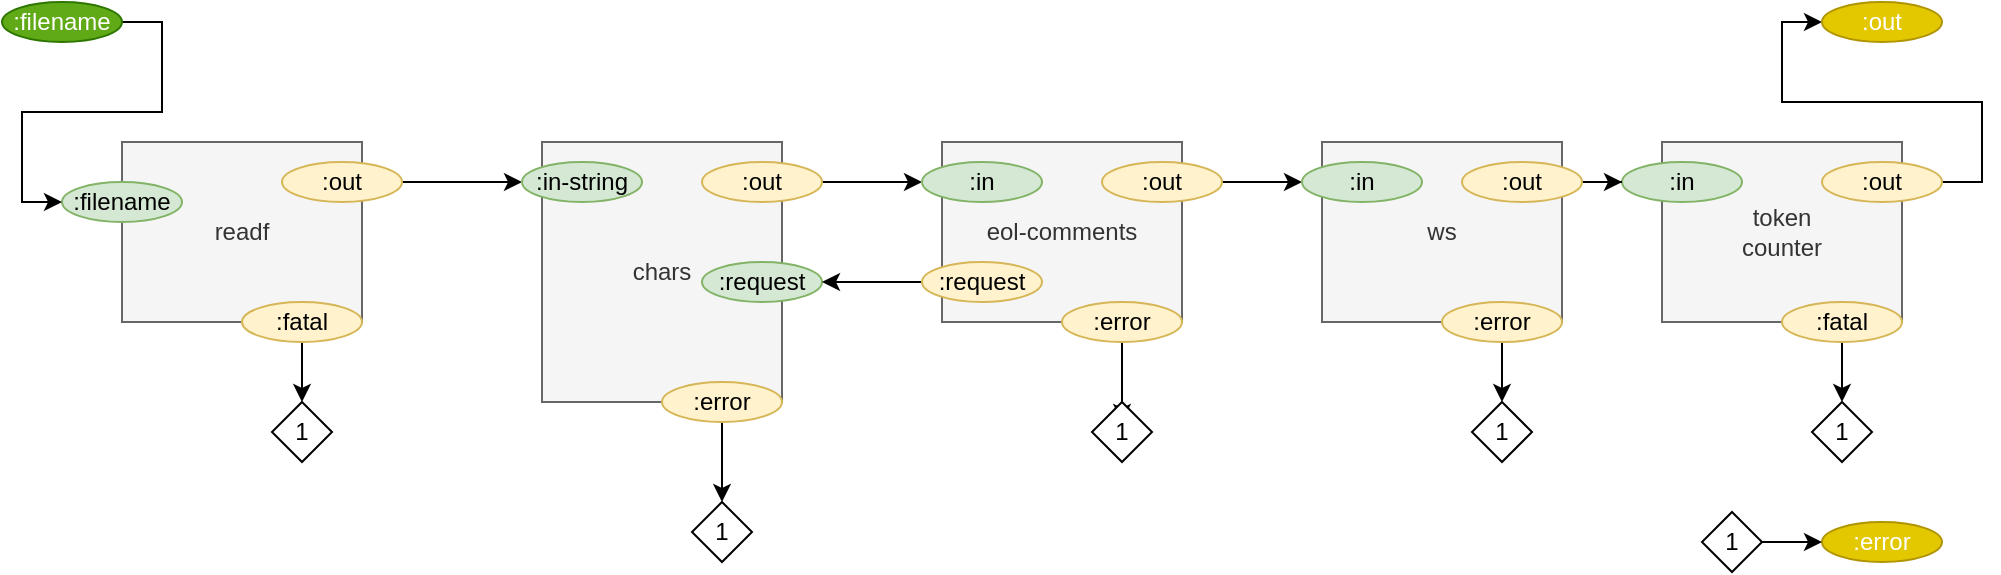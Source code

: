 <mxfile version="12.4.2" type="device" pages="1"><diagram id="hai6q6W5TaRHIEUdOGdj" name="Page-1"><mxGraphModel dx="1106" dy="785" grid="1" gridSize="10" guides="1" tooltips="1" connect="1" arrows="1" fold="1" page="1" pageScale="1" pageWidth="1100" pageHeight="850" math="0" shadow="0"><root><mxCell id="0"/><mxCell id="1" parent="0"/><mxCell id="-Ofa5MyZ8mQBo4dOfDhe-1" value="readf" style="rounded=0;whiteSpace=wrap;html=1;fillColor=#f5f5f5;strokeColor=#666666;fontColor=#333333;" vertex="1" parent="1"><mxGeometry x="70" y="110" width="120" height="90" as="geometry"/></mxCell><mxCell id="-Ofa5MyZ8mQBo4dOfDhe-3" value="token&lt;br&gt;counter" style="rounded=0;whiteSpace=wrap;html=1;fillColor=#f5f5f5;strokeColor=#666666;fontColor=#333333;" vertex="1" parent="1"><mxGeometry x="840" y="110" width="120" height="90" as="geometry"/></mxCell><mxCell id="-Ofa5MyZ8mQBo4dOfDhe-4" value="chars" style="rounded=0;whiteSpace=wrap;html=1;fillColor=#f5f5f5;strokeColor=#666666;fontColor=#333333;" vertex="1" parent="1"><mxGeometry x="280" y="110" width="120" height="130" as="geometry"/></mxCell><mxCell id="-Ofa5MyZ8mQBo4dOfDhe-5" value="eol-comments" style="rounded=0;whiteSpace=wrap;html=1;fillColor=#f5f5f5;strokeColor=#666666;fontColor=#333333;" vertex="1" parent="1"><mxGeometry x="480" y="110" width="120" height="90" as="geometry"/></mxCell><mxCell id="-Ofa5MyZ8mQBo4dOfDhe-6" value="ws" style="rounded=0;whiteSpace=wrap;html=1;fillColor=#f5f5f5;strokeColor=#666666;fontColor=#333333;" vertex="1" parent="1"><mxGeometry x="670" y="110" width="120" height="90" as="geometry"/></mxCell><mxCell id="-Ofa5MyZ8mQBo4dOfDhe-7" value=":filename" style="ellipse;whiteSpace=wrap;html=1;fillColor=#d5e8d4;strokeColor=#82b366;" vertex="1" parent="1"><mxGeometry x="40" y="130" width="60" height="20" as="geometry"/></mxCell><mxCell id="-Ofa5MyZ8mQBo4dOfDhe-49" style="edgeStyle=orthogonalEdgeStyle;rounded=0;orthogonalLoop=1;jettySize=auto;html=1;exitX=0.5;exitY=1;exitDx=0;exitDy=0;entryX=0.5;entryY=0;entryDx=0;entryDy=0;" edge="1" parent="1" source="-Ofa5MyZ8mQBo4dOfDhe-9" target="-Ofa5MyZ8mQBo4dOfDhe-42"><mxGeometry relative="1" as="geometry"/></mxCell><mxCell id="-Ofa5MyZ8mQBo4dOfDhe-9" value=":error" style="ellipse;whiteSpace=wrap;html=1;fillColor=#fff2cc;strokeColor=#d6b656;" vertex="1" parent="1"><mxGeometry x="340" y="230" width="60" height="20" as="geometry"/></mxCell><mxCell id="-Ofa5MyZ8mQBo4dOfDhe-11" style="edgeStyle=orthogonalEdgeStyle;rounded=0;orthogonalLoop=1;jettySize=auto;html=1;exitX=1;exitY=0.5;exitDx=0;exitDy=0;entryX=0;entryY=0.5;entryDx=0;entryDy=0;" edge="1" parent="1" source="-Ofa5MyZ8mQBo4dOfDhe-10" target="-Ofa5MyZ8mQBo4dOfDhe-7"><mxGeometry relative="1" as="geometry"/></mxCell><mxCell id="-Ofa5MyZ8mQBo4dOfDhe-10" value=":filename" style="ellipse;whiteSpace=wrap;html=1;fillColor=#60a917;strokeColor=#2D7600;fontColor=#ffffff;" vertex="1" parent="1"><mxGeometry x="10" y="40" width="60" height="20" as="geometry"/></mxCell><mxCell id="-Ofa5MyZ8mQBo4dOfDhe-14" style="edgeStyle=orthogonalEdgeStyle;rounded=0;orthogonalLoop=1;jettySize=auto;html=1;exitX=1;exitY=0.5;exitDx=0;exitDy=0;" edge="1" parent="1" source="-Ofa5MyZ8mQBo4dOfDhe-12" target="-Ofa5MyZ8mQBo4dOfDhe-13"><mxGeometry relative="1" as="geometry"/></mxCell><mxCell id="-Ofa5MyZ8mQBo4dOfDhe-12" value=":out" style="ellipse;whiteSpace=wrap;html=1;fillColor=#fff2cc;strokeColor=#d6b656;" vertex="1" parent="1"><mxGeometry x="150" y="120" width="60" height="20" as="geometry"/></mxCell><mxCell id="-Ofa5MyZ8mQBo4dOfDhe-13" value=":in-string" style="ellipse;whiteSpace=wrap;html=1;fillColor=#d5e8d4;strokeColor=#82b366;" vertex="1" parent="1"><mxGeometry x="270" y="120" width="60" height="20" as="geometry"/></mxCell><mxCell id="-Ofa5MyZ8mQBo4dOfDhe-15" value=":request" style="ellipse;whiteSpace=wrap;html=1;fillColor=#d5e8d4;strokeColor=#82b366;" vertex="1" parent="1"><mxGeometry x="360" y="170" width="60" height="20" as="geometry"/></mxCell><mxCell id="-Ofa5MyZ8mQBo4dOfDhe-19" style="edgeStyle=orthogonalEdgeStyle;rounded=0;orthogonalLoop=1;jettySize=auto;html=1;exitX=0;exitY=0.5;exitDx=0;exitDy=0;" edge="1" parent="1" source="-Ofa5MyZ8mQBo4dOfDhe-16" target="-Ofa5MyZ8mQBo4dOfDhe-15"><mxGeometry relative="1" as="geometry"/></mxCell><mxCell id="-Ofa5MyZ8mQBo4dOfDhe-16" value=":request" style="ellipse;whiteSpace=wrap;html=1;fillColor=#fff2cc;strokeColor=#d6b656;" vertex="1" parent="1"><mxGeometry x="470" y="170" width="60" height="20" as="geometry"/></mxCell><mxCell id="-Ofa5MyZ8mQBo4dOfDhe-22" style="edgeStyle=orthogonalEdgeStyle;rounded=0;orthogonalLoop=1;jettySize=auto;html=1;exitX=1;exitY=0.5;exitDx=0;exitDy=0;entryX=0;entryY=0.5;entryDx=0;entryDy=0;" edge="1" parent="1" source="-Ofa5MyZ8mQBo4dOfDhe-20" target="-Ofa5MyZ8mQBo4dOfDhe-21"><mxGeometry relative="1" as="geometry"/></mxCell><mxCell id="-Ofa5MyZ8mQBo4dOfDhe-20" value=":out" style="ellipse;whiteSpace=wrap;html=1;fillColor=#fff2cc;strokeColor=#d6b656;" vertex="1" parent="1"><mxGeometry x="360" y="120" width="60" height="20" as="geometry"/></mxCell><mxCell id="-Ofa5MyZ8mQBo4dOfDhe-21" value=":in" style="ellipse;whiteSpace=wrap;html=1;fillColor=#d5e8d4;strokeColor=#82b366;" vertex="1" parent="1"><mxGeometry x="470" y="120" width="60" height="20" as="geometry"/></mxCell><mxCell id="-Ofa5MyZ8mQBo4dOfDhe-27" style="edgeStyle=orthogonalEdgeStyle;rounded=0;orthogonalLoop=1;jettySize=auto;html=1;exitX=1;exitY=0.5;exitDx=0;exitDy=0;entryX=0;entryY=0.5;entryDx=0;entryDy=0;" edge="1" parent="1" source="-Ofa5MyZ8mQBo4dOfDhe-25" target="-Ofa5MyZ8mQBo4dOfDhe-26"><mxGeometry relative="1" as="geometry"/></mxCell><mxCell id="-Ofa5MyZ8mQBo4dOfDhe-25" value=":out" style="ellipse;whiteSpace=wrap;html=1;fillColor=#fff2cc;strokeColor=#d6b656;" vertex="1" parent="1"><mxGeometry x="560" y="120" width="60" height="20" as="geometry"/></mxCell><mxCell id="-Ofa5MyZ8mQBo4dOfDhe-26" value=":in" style="ellipse;whiteSpace=wrap;html=1;fillColor=#d5e8d4;strokeColor=#82b366;" vertex="1" parent="1"><mxGeometry x="660" y="120" width="60" height="20" as="geometry"/></mxCell><mxCell id="-Ofa5MyZ8mQBo4dOfDhe-28" value=":in" style="ellipse;whiteSpace=wrap;html=1;fillColor=#d5e8d4;strokeColor=#82b366;" vertex="1" parent="1"><mxGeometry x="820" y="120" width="60" height="20" as="geometry"/></mxCell><mxCell id="-Ofa5MyZ8mQBo4dOfDhe-31" style="edgeStyle=orthogonalEdgeStyle;rounded=0;orthogonalLoop=1;jettySize=auto;html=1;exitX=1;exitY=0.5;exitDx=0;exitDy=0;" edge="1" parent="1" source="-Ofa5MyZ8mQBo4dOfDhe-29" target="-Ofa5MyZ8mQBo4dOfDhe-28"><mxGeometry relative="1" as="geometry"/></mxCell><mxCell id="-Ofa5MyZ8mQBo4dOfDhe-29" value=":out" style="ellipse;whiteSpace=wrap;html=1;fillColor=#fff2cc;strokeColor=#d6b656;" vertex="1" parent="1"><mxGeometry x="740" y="120" width="60" height="20" as="geometry"/></mxCell><mxCell id="-Ofa5MyZ8mQBo4dOfDhe-33" style="edgeStyle=orthogonalEdgeStyle;rounded=0;orthogonalLoop=1;jettySize=auto;html=1;exitX=1;exitY=0.5;exitDx=0;exitDy=0;entryX=0;entryY=0.5;entryDx=0;entryDy=0;" edge="1" parent="1" source="-Ofa5MyZ8mQBo4dOfDhe-30" target="-Ofa5MyZ8mQBo4dOfDhe-32"><mxGeometry relative="1" as="geometry"/></mxCell><mxCell id="-Ofa5MyZ8mQBo4dOfDhe-30" value=":out" style="ellipse;whiteSpace=wrap;html=1;fillColor=#fff2cc;strokeColor=#d6b656;" vertex="1" parent="1"><mxGeometry x="920" y="120" width="60" height="20" as="geometry"/></mxCell><mxCell id="-Ofa5MyZ8mQBo4dOfDhe-32" value=":out" style="ellipse;whiteSpace=wrap;html=1;fillColor=#e3c800;strokeColor=#B09500;fontColor=#ffffff;" vertex="1" parent="1"><mxGeometry x="920" y="40" width="60" height="20" as="geometry"/></mxCell><mxCell id="-Ofa5MyZ8mQBo4dOfDhe-52" style="edgeStyle=orthogonalEdgeStyle;rounded=0;orthogonalLoop=1;jettySize=auto;html=1;exitX=0.5;exitY=1;exitDx=0;exitDy=0;entryX=0.5;entryY=0;entryDx=0;entryDy=0;" edge="1" parent="1" source="-Ofa5MyZ8mQBo4dOfDhe-34" target="-Ofa5MyZ8mQBo4dOfDhe-46"><mxGeometry relative="1" as="geometry"/></mxCell><mxCell id="-Ofa5MyZ8mQBo4dOfDhe-34" value=":fatal" style="ellipse;whiteSpace=wrap;html=1;fillColor=#fff2cc;strokeColor=#d6b656;" vertex="1" parent="1"><mxGeometry x="900" y="190" width="60" height="20" as="geometry"/></mxCell><mxCell id="-Ofa5MyZ8mQBo4dOfDhe-48" style="edgeStyle=orthogonalEdgeStyle;rounded=0;orthogonalLoop=1;jettySize=auto;html=1;exitX=0.5;exitY=1;exitDx=0;exitDy=0;" edge="1" parent="1" source="-Ofa5MyZ8mQBo4dOfDhe-35" target="-Ofa5MyZ8mQBo4dOfDhe-43"><mxGeometry relative="1" as="geometry"/></mxCell><mxCell id="-Ofa5MyZ8mQBo4dOfDhe-35" value=":fatal" style="ellipse;whiteSpace=wrap;html=1;fillColor=#fff2cc;strokeColor=#d6b656;" vertex="1" parent="1"><mxGeometry x="130" y="190" width="60" height="20" as="geometry"/></mxCell><mxCell id="-Ofa5MyZ8mQBo4dOfDhe-51" style="edgeStyle=orthogonalEdgeStyle;rounded=0;orthogonalLoop=1;jettySize=auto;html=1;exitX=0.5;exitY=1;exitDx=0;exitDy=0;entryX=0.5;entryY=0;entryDx=0;entryDy=0;" edge="1" parent="1" source="-Ofa5MyZ8mQBo4dOfDhe-38" target="-Ofa5MyZ8mQBo4dOfDhe-45"><mxGeometry relative="1" as="geometry"/></mxCell><mxCell id="-Ofa5MyZ8mQBo4dOfDhe-38" value=":error" style="ellipse;whiteSpace=wrap;html=1;fillColor=#fff2cc;strokeColor=#d6b656;" vertex="1" parent="1"><mxGeometry x="730" y="190" width="60" height="20" as="geometry"/></mxCell><mxCell id="-Ofa5MyZ8mQBo4dOfDhe-50" style="edgeStyle=orthogonalEdgeStyle;rounded=0;orthogonalLoop=1;jettySize=auto;html=1;exitX=0.5;exitY=1;exitDx=0;exitDy=0;entryX=0.5;entryY=0.333;entryDx=0;entryDy=0;entryPerimeter=0;" edge="1" parent="1" source="-Ofa5MyZ8mQBo4dOfDhe-39" target="-Ofa5MyZ8mQBo4dOfDhe-44"><mxGeometry relative="1" as="geometry"/></mxCell><mxCell id="-Ofa5MyZ8mQBo4dOfDhe-39" value=":error" style="ellipse;whiteSpace=wrap;html=1;fillColor=#fff2cc;strokeColor=#d6b656;" vertex="1" parent="1"><mxGeometry x="540" y="190" width="60" height="20" as="geometry"/></mxCell><mxCell id="-Ofa5MyZ8mQBo4dOfDhe-41" value=":error" style="ellipse;whiteSpace=wrap;html=1;fillColor=#e3c800;strokeColor=#B09500;fontColor=#ffffff;" vertex="1" parent="1"><mxGeometry x="920" y="300" width="60" height="20" as="geometry"/></mxCell><mxCell id="-Ofa5MyZ8mQBo4dOfDhe-42" value="1" style="rhombus;whiteSpace=wrap;html=1;" vertex="1" parent="1"><mxGeometry x="355" y="290" width="30" height="30" as="geometry"/></mxCell><mxCell id="-Ofa5MyZ8mQBo4dOfDhe-43" value="1" style="rhombus;whiteSpace=wrap;html=1;" vertex="1" parent="1"><mxGeometry x="145" y="240" width="30" height="30" as="geometry"/></mxCell><mxCell id="-Ofa5MyZ8mQBo4dOfDhe-44" value="1" style="rhombus;whiteSpace=wrap;html=1;" vertex="1" parent="1"><mxGeometry x="555" y="240" width="30" height="30" as="geometry"/></mxCell><mxCell id="-Ofa5MyZ8mQBo4dOfDhe-45" value="1" style="rhombus;whiteSpace=wrap;html=1;" vertex="1" parent="1"><mxGeometry x="745" y="240" width="30" height="30" as="geometry"/></mxCell><mxCell id="-Ofa5MyZ8mQBo4dOfDhe-46" value="1" style="rhombus;whiteSpace=wrap;html=1;" vertex="1" parent="1"><mxGeometry x="915" y="240" width="30" height="30" as="geometry"/></mxCell><mxCell id="-Ofa5MyZ8mQBo4dOfDhe-53" style="edgeStyle=orthogonalEdgeStyle;rounded=0;orthogonalLoop=1;jettySize=auto;html=1;exitX=1;exitY=0.5;exitDx=0;exitDy=0;" edge="1" parent="1" source="-Ofa5MyZ8mQBo4dOfDhe-47" target="-Ofa5MyZ8mQBo4dOfDhe-41"><mxGeometry relative="1" as="geometry"/></mxCell><mxCell id="-Ofa5MyZ8mQBo4dOfDhe-47" value="1" style="rhombus;whiteSpace=wrap;html=1;" vertex="1" parent="1"><mxGeometry x="860" y="295" width="30" height="30" as="geometry"/></mxCell></root></mxGraphModel></diagram></mxfile>